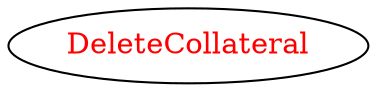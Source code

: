 digraph dependencyGraph {
 concentrate=true;
 ranksep="2.0";
 rankdir="LR"; 
 splines="ortho";
"DeleteCollateral" [fontcolor="red"];
}